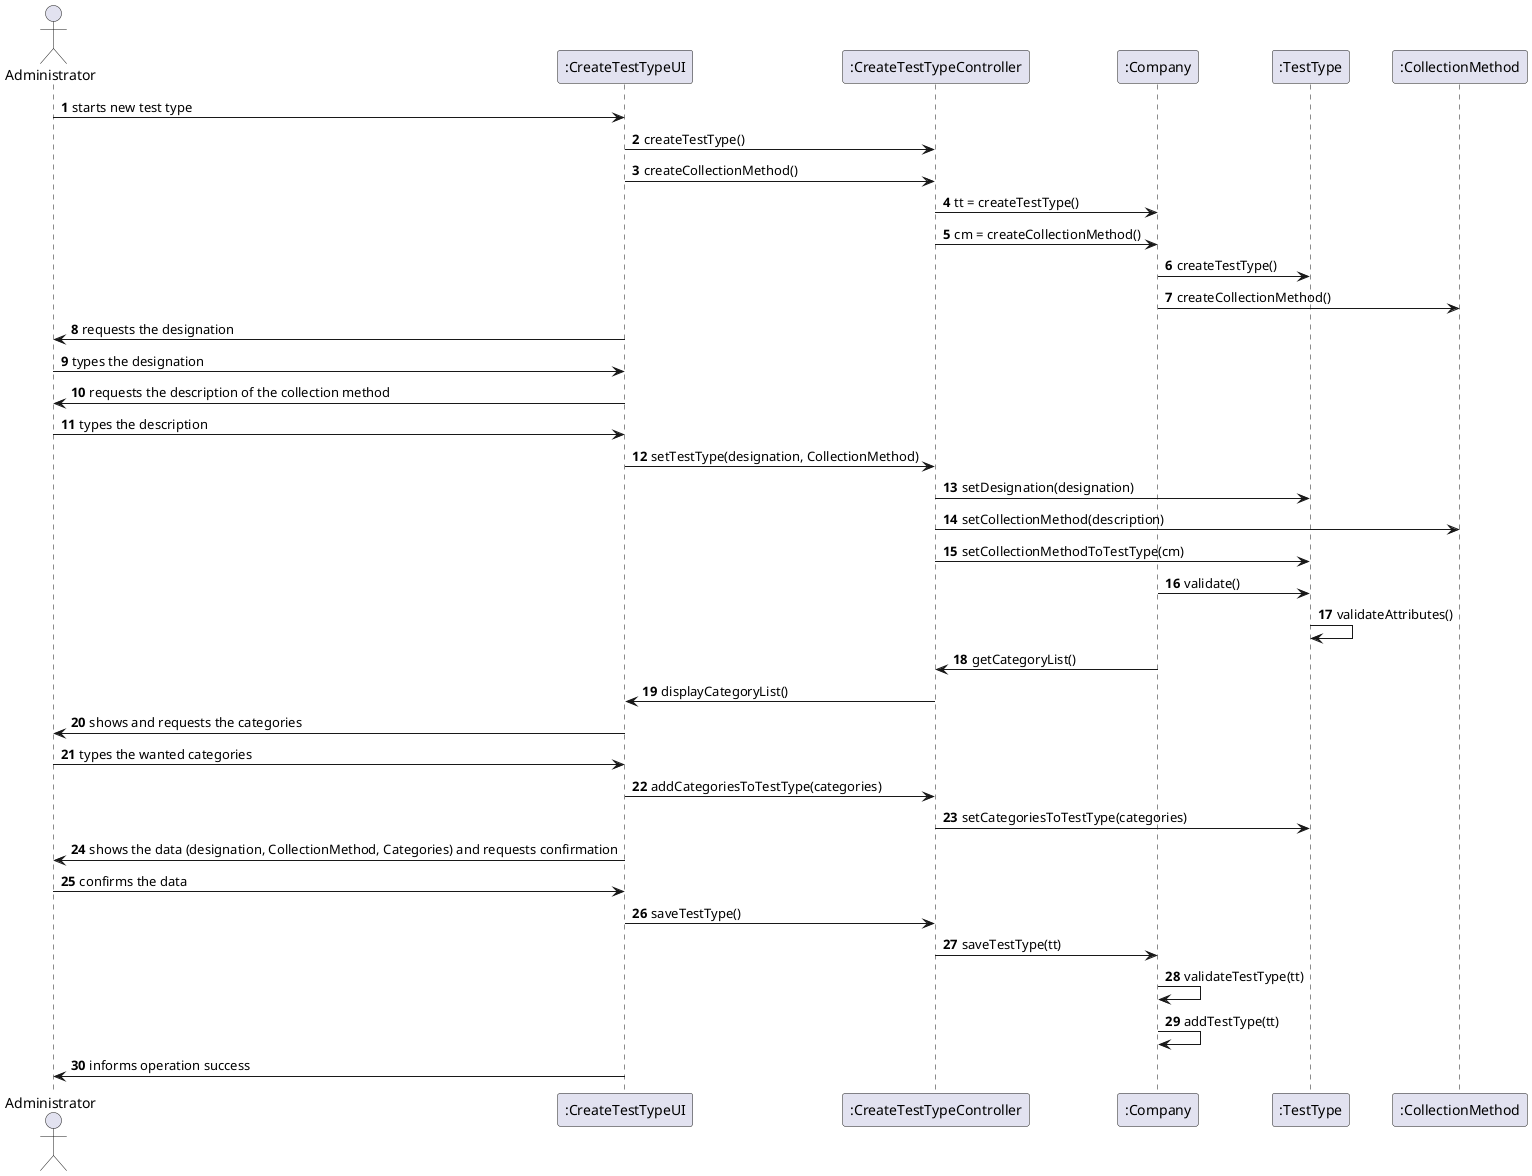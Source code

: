@startuml


autonumber

actor Administrator

Administrator -> ":CreateTestTypeUI": starts new test type
":CreateTestTypeUI" -> ":CreateTestTypeController": createTestType()
":CreateTestTypeUI" -> ":CreateTestTypeController": createCollectionMethod()
":CreateTestTypeController" -> ":Company": tt = createTestType()
":CreateTestTypeController" -> ":Company": cm = createCollectionMethod()
":Company" -> ":TestType": createTestType()
":Company" -> ":CollectionMethod": createCollectionMethod()

":CreateTestTypeUI" -> Administrator: requests the designation
Administrator -> ":CreateTestTypeUI": types the designation
":CreateTestTypeUI" -> Administrator: requests the description of the collection method
Administrator -> ":CreateTestTypeUI": types the description

":CreateTestTypeUI" -> ":CreateTestTypeController": setTestType(designation, CollectionMethod)
":CreateTestTypeController" -> ":TestType": setDesignation(designation)
":CreateTestTypeController" -> ":CollectionMethod": setCollectionMethod(description)
":CreateTestTypeController" -> ":TestType": setCollectionMethodToTestType(cm)

":Company" -> ":TestType": validate()
":TestType" -> ":TestType": validateAttributes()

":Company" -> ":CreateTestTypeController": getCategoryList()
":CreateTestTypeController" -> ":CreateTestTypeUI": displayCategoryList()

":CreateTestTypeUI" -> Administrator: shows and requests the categories
Administrator -> ":CreateTestTypeUI": types the wanted categories

":CreateTestTypeUI" -> ":CreateTestTypeController": addCategoriesToTestType(categories)
":CreateTestTypeController" -> ":TestType": setCategoriesToTestType(categories)
":CreateTestTypeUI" -> Administrator: shows the data (designation, CollectionMethod, Categories) and requests confirmation
Administrator -> ":CreateTestTypeUI": confirms the data
":CreateTestTypeUI" -> ":CreateTestTypeController": saveTestType()
":CreateTestTypeController" -> ":Company": saveTestType(tt)
":Company" -> ":Company": validateTestType(tt)
":Company" -> ":Company": addTestType(tt)

":CreateTestTypeUI" -> Administrator: informs operation success



@enduml